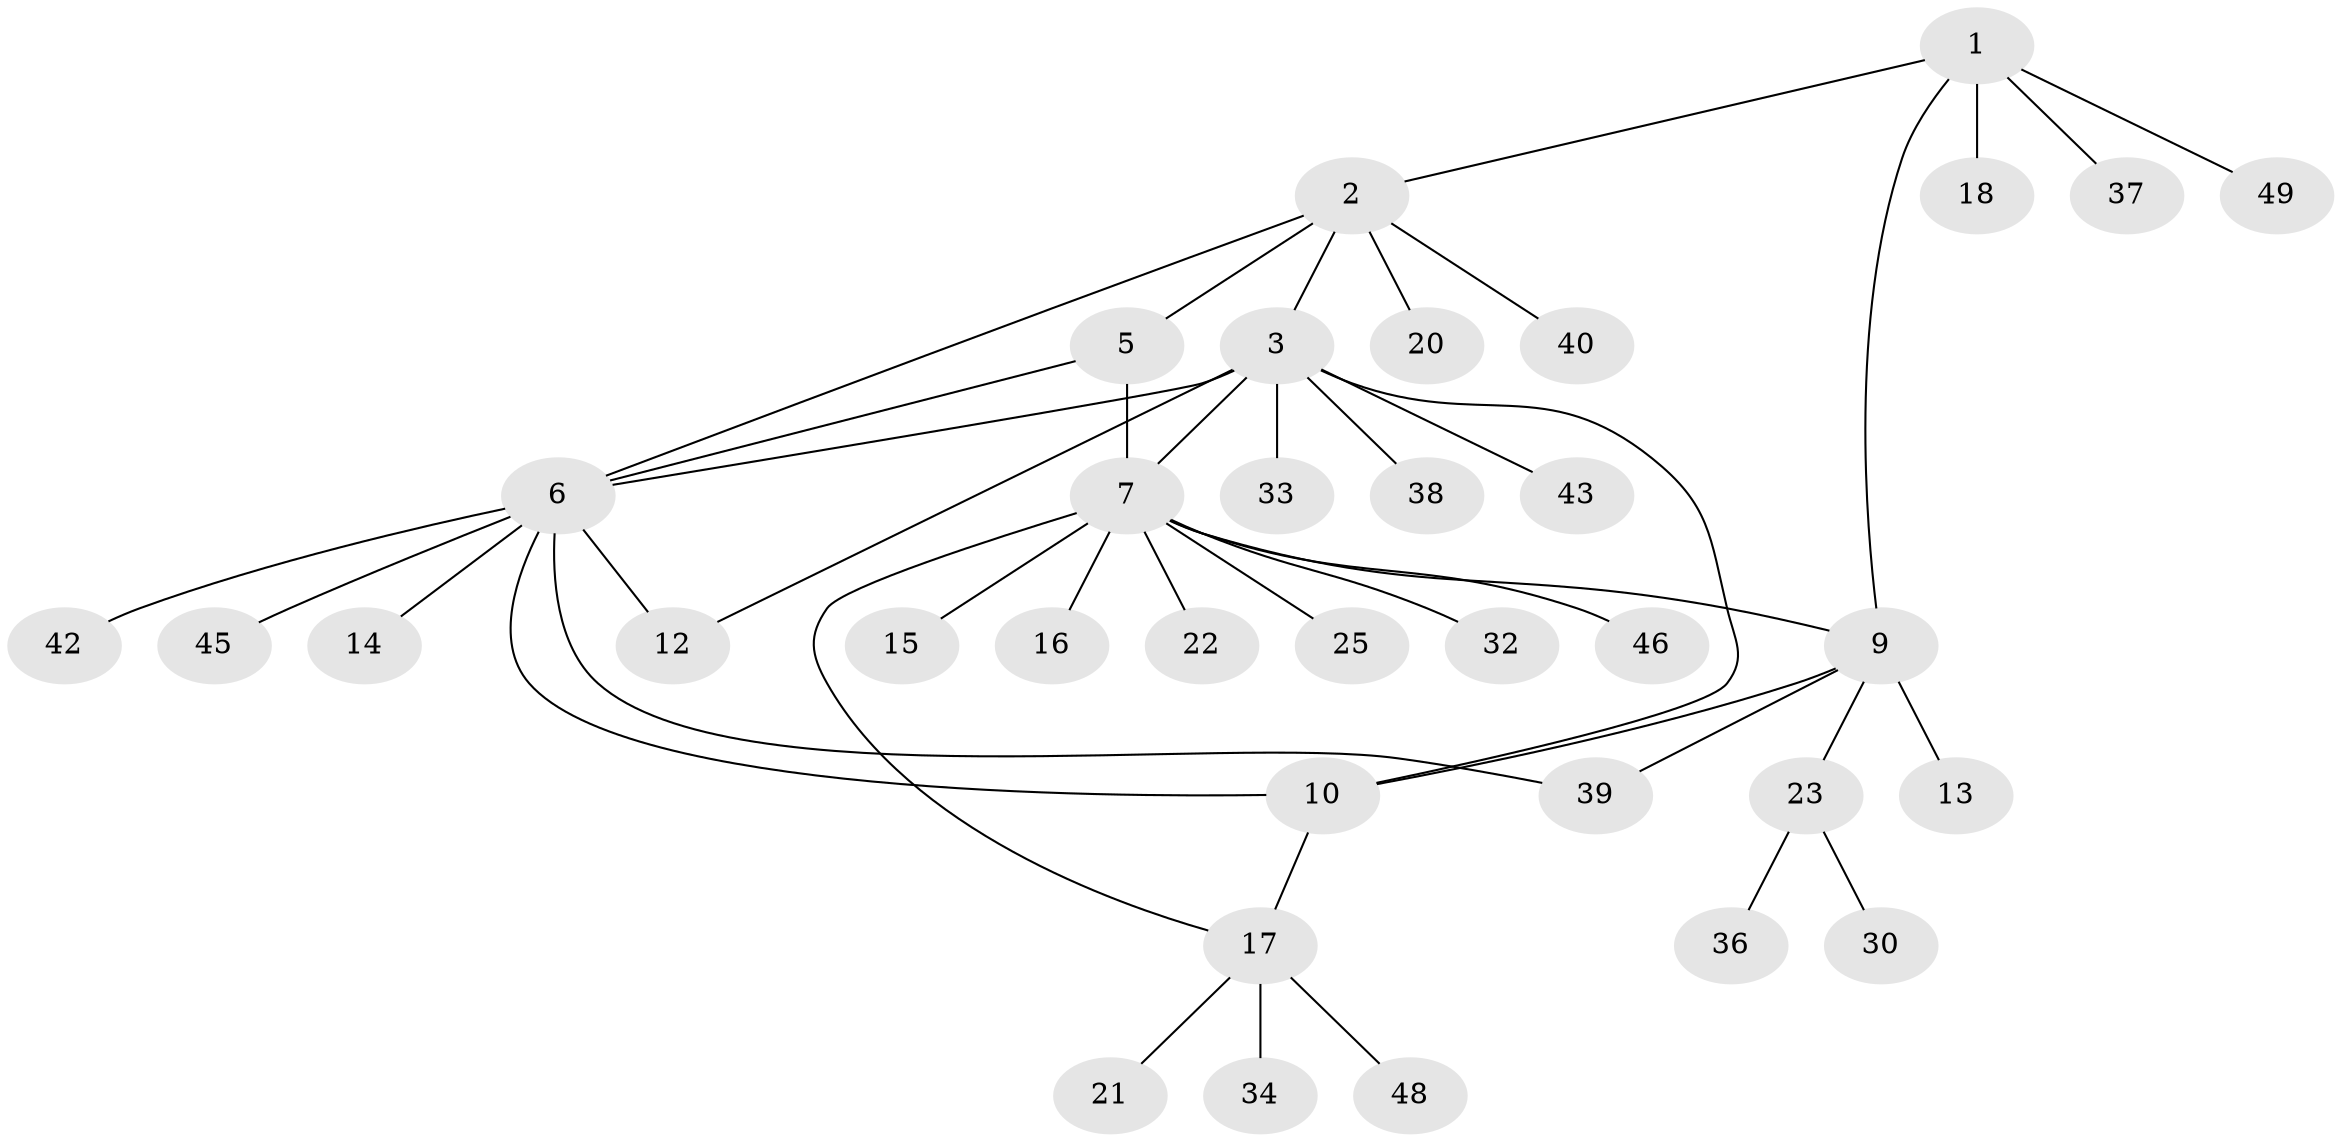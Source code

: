 // original degree distribution, {6: 0.0784313725490196, 8: 0.0196078431372549, 2: 0.21568627450980393, 9: 0.0196078431372549, 11: 0.0196078431372549, 3: 0.0392156862745098, 5: 0.0196078431372549, 1: 0.5686274509803921, 4: 0.0196078431372549}
// Generated by graph-tools (version 1.1) at 2025/11/02/27/25 16:11:29]
// undirected, 35 vertices, 43 edges
graph export_dot {
graph [start="1"]
  node [color=gray90,style=filled];
  1 [super="+27"];
  2 [super="+11"];
  3 [super="+4"];
  5 [super="+8"];
  6 [super="+31"];
  7 [super="+24"];
  9 [super="+19"];
  10 [super="+51"];
  12 [super="+35"];
  13 [super="+29"];
  14;
  15;
  16;
  17 [super="+26"];
  18 [super="+41"];
  20;
  21;
  22;
  23 [super="+50"];
  25 [super="+28"];
  30;
  32;
  33;
  34;
  36;
  37;
  38;
  39;
  40;
  42 [super="+44"];
  43;
  45;
  46 [super="+47"];
  48;
  49;
  1 -- 2;
  1 -- 9;
  1 -- 18;
  1 -- 37;
  1 -- 49;
  2 -- 3;
  2 -- 6;
  2 -- 40;
  2 -- 20;
  2 -- 5;
  3 -- 7;
  3 -- 10;
  3 -- 12;
  3 -- 33;
  3 -- 38;
  3 -- 43;
  3 -- 6;
  5 -- 6;
  5 -- 7;
  6 -- 10;
  6 -- 14;
  6 -- 39;
  6 -- 42;
  6 -- 45;
  6 -- 12;
  7 -- 9;
  7 -- 15;
  7 -- 16;
  7 -- 17;
  7 -- 22;
  7 -- 25;
  7 -- 32;
  7 -- 46;
  9 -- 10;
  9 -- 13;
  9 -- 39;
  9 -- 23;
  10 -- 17;
  17 -- 21;
  17 -- 34;
  17 -- 48;
  23 -- 30;
  23 -- 36;
}
